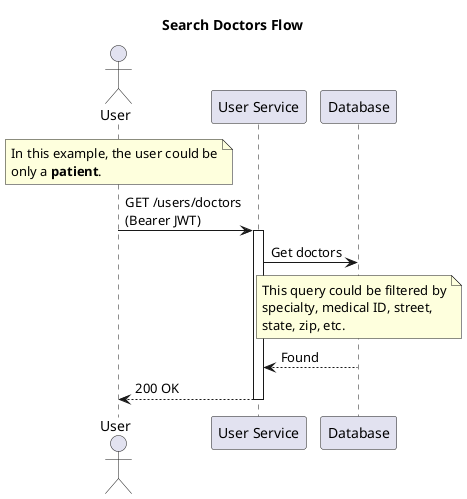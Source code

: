 @startuml search_doctors

title Search Doctors Flow

actor "User" as user
participant "User Service" as user_service
participant "Database" as database

note over user
In this example, the user could be
only a **patient**.
end note

user -> user_service: GET /users/doctors\n(Bearer JWT)
activate user_service
user_service -> database: Get doctors

note over database
This query could be filtered by
specialty, medical ID, street,
state, zip, etc.
end note

database --> user_service: Found
user_service --> user: 200 OK
deactivate user_service

@enduml